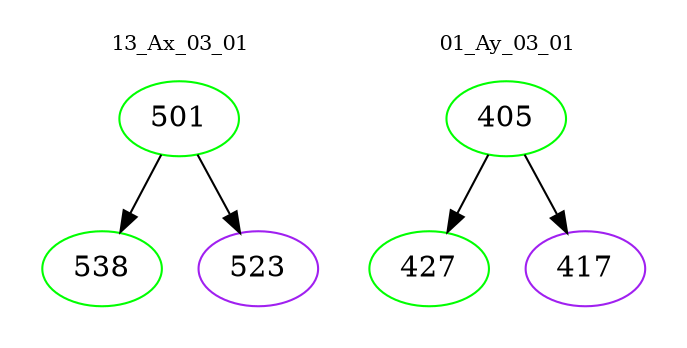 digraph{
subgraph cluster_0 {
color = white
label = "13_Ax_03_01";
fontsize=10;
T0_501 [label="501", color="green"]
T0_501 -> T0_538 [color="black"]
T0_538 [label="538", color="green"]
T0_501 -> T0_523 [color="black"]
T0_523 [label="523", color="purple"]
}
subgraph cluster_1 {
color = white
label = "01_Ay_03_01";
fontsize=10;
T1_405 [label="405", color="green"]
T1_405 -> T1_427 [color="black"]
T1_427 [label="427", color="green"]
T1_405 -> T1_417 [color="black"]
T1_417 [label="417", color="purple"]
}
}
